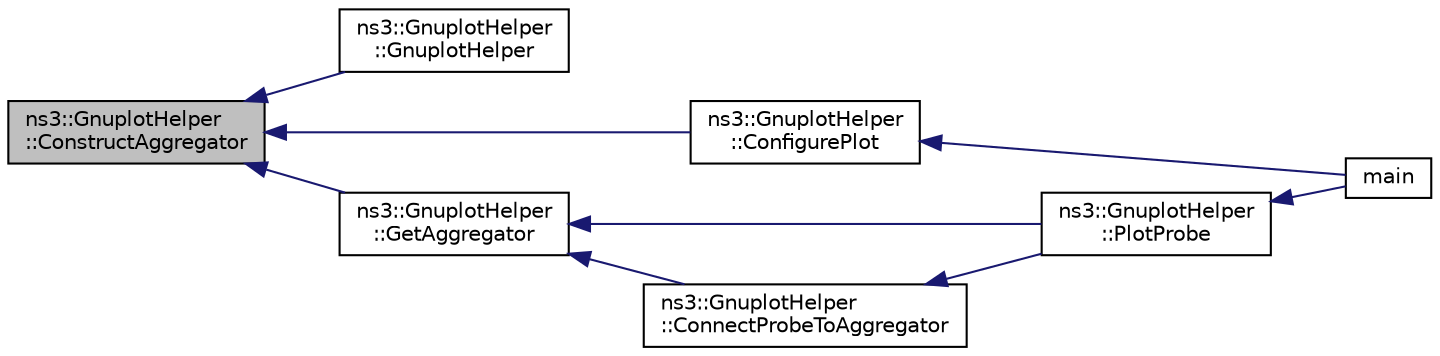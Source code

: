 digraph "ns3::GnuplotHelper::ConstructAggregator"
{
  edge [fontname="Helvetica",fontsize="10",labelfontname="Helvetica",labelfontsize="10"];
  node [fontname="Helvetica",fontsize="10",shape=record];
  rankdir="LR";
  Node1 [label="ns3::GnuplotHelper\l::ConstructAggregator",height=0.2,width=0.4,color="black", fillcolor="grey75", style="filled", fontcolor="black"];
  Node1 -> Node2 [dir="back",color="midnightblue",fontsize="10",style="solid"];
  Node2 [label="ns3::GnuplotHelper\l::GnuplotHelper",height=0.2,width=0.4,color="black", fillcolor="white", style="filled",URL="$de/d3f/classns3_1_1GnuplotHelper.html#a396b40634bedc93c7d7e7949f4e45b5d"];
  Node1 -> Node3 [dir="back",color="midnightblue",fontsize="10",style="solid"];
  Node3 [label="ns3::GnuplotHelper\l::ConfigurePlot",height=0.2,width=0.4,color="black", fillcolor="white", style="filled",URL="$de/d3f/classns3_1_1GnuplotHelper.html#a05a9beecc9f5ece76cda792daeea6fc3"];
  Node3 -> Node4 [dir="back",color="midnightblue",fontsize="10",style="solid"];
  Node4 [label="main",height=0.2,width=0.4,color="black", fillcolor="white", style="filled",URL="$d7/d40/gnuplot-helper-example_8cc.html#a0ddf1224851353fc92bfbff6f499fa97"];
  Node1 -> Node5 [dir="back",color="midnightblue",fontsize="10",style="solid"];
  Node5 [label="ns3::GnuplotHelper\l::GetAggregator",height=0.2,width=0.4,color="black", fillcolor="white", style="filled",URL="$de/d3f/classns3_1_1GnuplotHelper.html#af943d55cff587c86db18e813744be45c",tooltip="Gets the aggregator. "];
  Node5 -> Node6 [dir="back",color="midnightblue",fontsize="10",style="solid"];
  Node6 [label="ns3::GnuplotHelper\l::PlotProbe",height=0.2,width=0.4,color="black", fillcolor="white", style="filled",URL="$de/d3f/classns3_1_1GnuplotHelper.html#a755eeb654e6d2c3ab3ab9674e21480f9"];
  Node6 -> Node4 [dir="back",color="midnightblue",fontsize="10",style="solid"];
  Node5 -> Node7 [dir="back",color="midnightblue",fontsize="10",style="solid"];
  Node7 [label="ns3::GnuplotHelper\l::ConnectProbeToAggregator",height=0.2,width=0.4,color="black", fillcolor="white", style="filled",URL="$de/d3f/classns3_1_1GnuplotHelper.html#ad80ba9cf7fe4c4c5fc9c165d7d04955d",tooltip="Connects the probe to the aggregator. "];
  Node7 -> Node6 [dir="back",color="midnightblue",fontsize="10",style="solid"];
}
